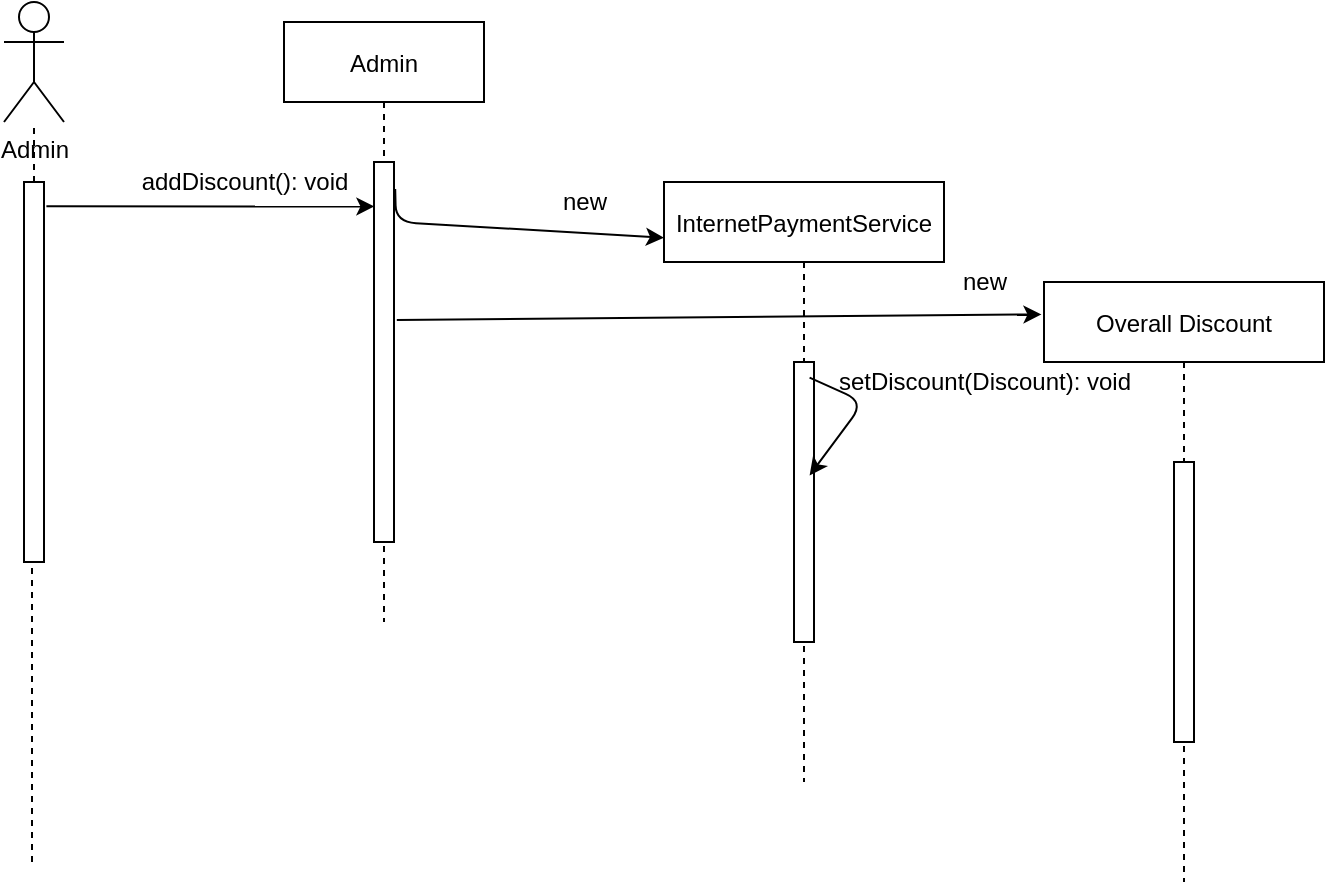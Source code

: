 <mxfile version="13.9.9" type="device"><diagram id="kgpKYQtTHZ0yAKxKKP6v" name="Page-1"><mxGraphModel dx="1874" dy="584" grid="1" gridSize="10" guides="1" tooltips="1" connect="1" arrows="1" fold="1" page="1" pageScale="1" pageWidth="850" pageHeight="1100" math="0" shadow="0"><root><mxCell id="0"/><mxCell id="1" parent="0"/><mxCell id="3nuBFxr9cyL0pnOWT2aG-1" value="Admin" style="shape=umlLifeline;perimeter=lifelinePerimeter;container=1;collapsible=0;recursiveResize=0;rounded=0;shadow=0;strokeWidth=1;" parent="1" vertex="1"><mxGeometry x="120" y="80" width="100" height="300" as="geometry"/></mxCell><mxCell id="3nuBFxr9cyL0pnOWT2aG-2" value="" style="points=[];perimeter=orthogonalPerimeter;rounded=0;shadow=0;strokeWidth=1;" parent="3nuBFxr9cyL0pnOWT2aG-1" vertex="1"><mxGeometry x="45" y="70" width="10" height="190" as="geometry"/></mxCell><mxCell id="3nuBFxr9cyL0pnOWT2aG-5" value="InternetPaymentService" style="shape=umlLifeline;perimeter=lifelinePerimeter;container=1;collapsible=0;recursiveResize=0;rounded=0;shadow=0;strokeWidth=1;" parent="1" vertex="1"><mxGeometry x="310" y="160" width="140" height="300" as="geometry"/></mxCell><mxCell id="Gk4i16lhvC_f0GwJsRaF-7" value="" style="html=1;points=[];perimeter=orthogonalPerimeter;" vertex="1" parent="3nuBFxr9cyL0pnOWT2aG-5"><mxGeometry x="65" y="90" width="10" height="140" as="geometry"/></mxCell><mxCell id="Gk4i16lhvC_f0GwJsRaF-1" value="Admin" style="shape=umlActor;verticalLabelPosition=bottom;verticalAlign=top;html=1;outlineConnect=0;" vertex="1" parent="1"><mxGeometry x="-20" y="70" width="30" height="60" as="geometry"/></mxCell><mxCell id="Gk4i16lhvC_f0GwJsRaF-2" value="" style="endArrow=none;dashed=1;html=1;" edge="1" parent="1" source="Gk4i16lhvC_f0GwJsRaF-3" target="Gk4i16lhvC_f0GwJsRaF-1"><mxGeometry width="50" height="50" relative="1" as="geometry"><mxPoint x="-10" y="500" as="sourcePoint"/><mxPoint x="-10" y="170" as="targetPoint"/></mxGeometry></mxCell><mxCell id="Gk4i16lhvC_f0GwJsRaF-3" value="" style="points=[];perimeter=orthogonalPerimeter;rounded=0;shadow=0;strokeWidth=1;" vertex="1" parent="1"><mxGeometry x="-10" y="160" width="10" height="190" as="geometry"/></mxCell><mxCell id="Gk4i16lhvC_f0GwJsRaF-4" value="" style="endArrow=none;dashed=1;html=1;entryX=0.4;entryY=1.007;entryDx=0;entryDy=0;entryPerimeter=0;" edge="1" parent="1" target="Gk4i16lhvC_f0GwJsRaF-3"><mxGeometry width="50" height="50" relative="1" as="geometry"><mxPoint x="-6" y="500" as="sourcePoint"/><mxPoint x="-10" y="170" as="targetPoint"/></mxGeometry></mxCell><mxCell id="Gk4i16lhvC_f0GwJsRaF-5" value="" style="endArrow=classic;html=1;exitX=1.06;exitY=0.071;exitDx=0;exitDy=0;exitPerimeter=0;entryX=0;entryY=0.093;entryDx=0;entryDy=0;entryPerimeter=0;" edge="1" parent="1" source="3nuBFxr9cyL0pnOWT2aG-2" target="3nuBFxr9cyL0pnOWT2aG-5"><mxGeometry width="50" height="50" relative="1" as="geometry"><mxPoint x="400" y="330" as="sourcePoint"/><mxPoint x="450" y="280" as="targetPoint"/><Array as="points"><mxPoint x="176" y="180"/></Array></mxGeometry></mxCell><mxCell id="Gk4i16lhvC_f0GwJsRaF-6" value="new" style="text;html=1;align=center;verticalAlign=middle;resizable=0;points=[];autosize=1;" vertex="1" parent="1"><mxGeometry x="250" y="160" width="40" height="20" as="geometry"/></mxCell><mxCell id="Gk4i16lhvC_f0GwJsRaF-11" value="Overall Discount" style="shape=umlLifeline;perimeter=lifelinePerimeter;container=1;collapsible=0;recursiveResize=0;rounded=0;shadow=0;strokeWidth=1;" vertex="1" parent="1"><mxGeometry x="500" y="210" width="140" height="300" as="geometry"/></mxCell><mxCell id="Gk4i16lhvC_f0GwJsRaF-12" value="" style="html=1;points=[];perimeter=orthogonalPerimeter;" vertex="1" parent="Gk4i16lhvC_f0GwJsRaF-11"><mxGeometry x="65" y="90" width="10" height="140" as="geometry"/></mxCell><mxCell id="Gk4i16lhvC_f0GwJsRaF-13" value="" style="endArrow=classic;html=1;exitX=1.14;exitY=0.416;exitDx=0;exitDy=0;exitPerimeter=0;entryX=-0.009;entryY=0.054;entryDx=0;entryDy=0;entryPerimeter=0;" edge="1" parent="1" source="3nuBFxr9cyL0pnOWT2aG-2" target="Gk4i16lhvC_f0GwJsRaF-11"><mxGeometry width="50" height="50" relative="1" as="geometry"><mxPoint x="400" y="330" as="sourcePoint"/><mxPoint x="450" y="280" as="targetPoint"/></mxGeometry></mxCell><mxCell id="Gk4i16lhvC_f0GwJsRaF-14" value="new" style="text;html=1;align=center;verticalAlign=middle;resizable=0;points=[];autosize=1;" vertex="1" parent="1"><mxGeometry x="450" y="200" width="40" height="20" as="geometry"/></mxCell><mxCell id="Gk4i16lhvC_f0GwJsRaF-15" value="" style="endArrow=classic;html=1;exitX=1.12;exitY=0.064;exitDx=0;exitDy=0;exitPerimeter=0;entryX=0.02;entryY=0.117;entryDx=0;entryDy=0;entryPerimeter=0;" edge="1" parent="1" source="Gk4i16lhvC_f0GwJsRaF-3" target="3nuBFxr9cyL0pnOWT2aG-2"><mxGeometry width="50" height="50" relative="1" as="geometry"><mxPoint x="400" y="330" as="sourcePoint"/><mxPoint x="450" y="280" as="targetPoint"/></mxGeometry></mxCell><mxCell id="Gk4i16lhvC_f0GwJsRaF-16" value="addDiscount(): void" style="text;html=1;align=center;verticalAlign=middle;resizable=0;points=[];autosize=1;" vertex="1" parent="1"><mxGeometry x="40" y="150" width="120" height="20" as="geometry"/></mxCell><mxCell id="Gk4i16lhvC_f0GwJsRaF-17" value="" style="endArrow=classic;html=1;exitX=0.52;exitY=0.326;exitDx=0;exitDy=0;exitPerimeter=0;entryX=0.52;entryY=0.489;entryDx=0;entryDy=0;entryPerimeter=0;" edge="1" parent="1" source="3nuBFxr9cyL0pnOWT2aG-5" target="3nuBFxr9cyL0pnOWT2aG-5"><mxGeometry width="50" height="50" relative="1" as="geometry"><mxPoint x="400" y="330" as="sourcePoint"/><mxPoint x="450" y="280" as="targetPoint"/><Array as="points"><mxPoint x="410" y="270"/></Array></mxGeometry></mxCell><mxCell id="Gk4i16lhvC_f0GwJsRaF-18" value="setDiscount(Discount): void" style="text;html=1;align=center;verticalAlign=middle;resizable=0;points=[];autosize=1;" vertex="1" parent="1"><mxGeometry x="390" y="250" width="160" height="20" as="geometry"/></mxCell></root></mxGraphModel></diagram></mxfile>